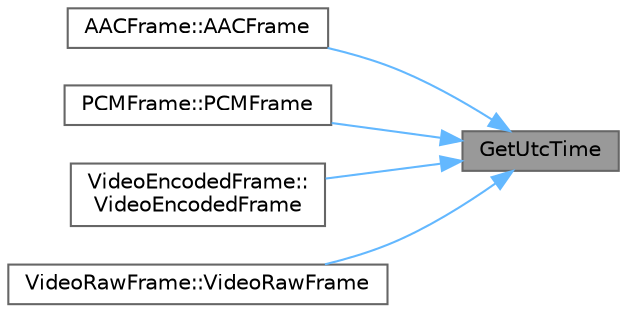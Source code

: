 digraph "GetUtcTime"
{
 // LATEX_PDF_SIZE
  bgcolor="transparent";
  edge [fontname=Helvetica,fontsize=10,labelfontname=Helvetica,labelfontsize=10];
  node [fontname=Helvetica,fontsize=10,shape=box,height=0.2,width=0.4];
  rankdir="RL";
  Node1 [id="Node000001",label="GetUtcTime",height=0.2,width=0.4,color="gray40", fillcolor="grey60", style="filled", fontcolor="black",tooltip="获取 UTC 时间戳"];
  Node1 -> Node2 [id="edge1_Node000001_Node000002",dir="back",color="steelblue1",style="solid",tooltip=" "];
  Node2 [id="Node000002",label="AACFrame::AACFrame",height=0.2,width=0.4,color="grey40", fillcolor="white", style="filled",URL="$class_a_a_c_frame.html#aebee6828238b729e319a65b72be86e42",tooltip="构造函数"];
  Node1 -> Node3 [id="edge2_Node000001_Node000003",dir="back",color="steelblue1",style="solid",tooltip=" "];
  Node3 [id="Node000003",label="PCMFrame::PCMFrame",height=0.2,width=0.4,color="grey40", fillcolor="white", style="filled",URL="$class_p_c_m_frame.html#ad43e6903192b24361a6656c6dce62ab6",tooltip="构造函数"];
  Node1 -> Node4 [id="edge3_Node000001_Node000004",dir="back",color="steelblue1",style="solid",tooltip=" "];
  Node4 [id="Node000004",label="VideoEncodedFrame::\lVideoEncodedFrame",height=0.2,width=0.4,color="grey40", fillcolor="white", style="filled",URL="$class_video_encoded_frame.html#afe6afb47ab726f64efd1149457e8df33",tooltip="构造函数"];
  Node1 -> Node5 [id="edge4_Node000001_Node000005",dir="back",color="steelblue1",style="solid",tooltip=" "];
  Node5 [id="Node000005",label="VideoRawFrame::VideoRawFrame",height=0.2,width=0.4,color="grey40", fillcolor="white", style="filled",URL="$class_video_raw_frame.html#ac0b16c4e282cf3433a5a64f56202daa9",tooltip="构造函数"];
}
